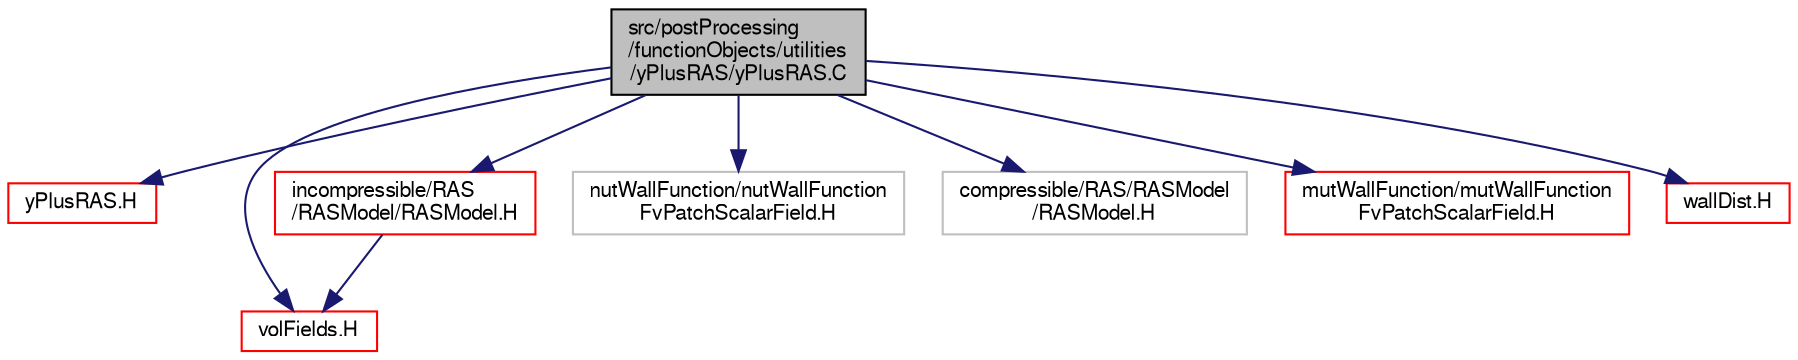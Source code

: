 digraph "src/postProcessing/functionObjects/utilities/yPlusRAS/yPlusRAS.C"
{
  bgcolor="transparent";
  edge [fontname="FreeSans",fontsize="10",labelfontname="FreeSans",labelfontsize="10"];
  node [fontname="FreeSans",fontsize="10",shape=record];
  Node0 [label="src/postProcessing\l/functionObjects/utilities\l/yPlusRAS/yPlusRAS.C",height=0.2,width=0.4,color="black", fillcolor="grey75", style="filled", fontcolor="black"];
  Node0 -> Node1 [color="midnightblue",fontsize="10",style="solid",fontname="FreeSans"];
  Node1 [label="yPlusRAS.H",height=0.2,width=0.4,color="red",URL="$a13934.html"];
  Node0 -> Node112 [color="midnightblue",fontsize="10",style="solid",fontname="FreeSans"];
  Node112 [label="volFields.H",height=0.2,width=0.4,color="red",URL="$a02750.html"];
  Node0 -> Node306 [color="midnightblue",fontsize="10",style="solid",fontname="FreeSans"];
  Node306 [label="incompressible/RAS\l/RASModel/RASModel.H",height=0.2,width=0.4,color="red",URL="$a40199.html"];
  Node306 -> Node112 [color="midnightblue",fontsize="10",style="solid",fontname="FreeSans"];
  Node0 -> Node359 [color="midnightblue",fontsize="10",style="solid",fontname="FreeSans"];
  Node359 [label="nutWallFunction/nutWallFunction\lFvPatchScalarField.H",height=0.2,width=0.4,color="grey75"];
  Node0 -> Node360 [color="midnightblue",fontsize="10",style="solid",fontname="FreeSans"];
  Node360 [label="compressible/RAS/RASModel\l/RASModel.H",height=0.2,width=0.4,color="grey75"];
  Node0 -> Node361 [color="midnightblue",fontsize="10",style="solid",fontname="FreeSans"];
  Node361 [label="mutWallFunction/mutWallFunction\lFvPatchScalarField.H",height=0.2,width=0.4,color="red",URL="$a17240.html"];
  Node0 -> Node364 [color="midnightblue",fontsize="10",style="solid",fontname="FreeSans"];
  Node364 [label="wallDist.H",height=0.2,width=0.4,color="red",URL="$a03737.html"];
}
